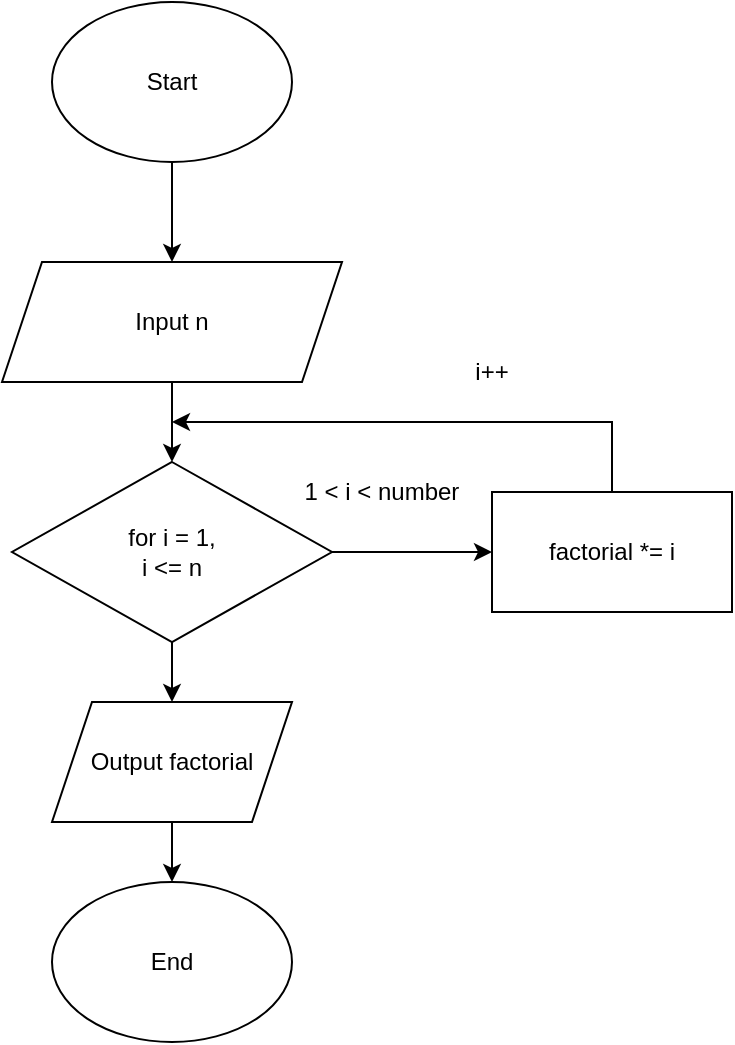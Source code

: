 <mxfile version="22.1.2" type="device">
  <diagram name="Сторінка-1" id="br70Y-66KtROK1bt8-Pm">
    <mxGraphModel dx="1113" dy="815" grid="1" gridSize="10" guides="1" tooltips="1" connect="1" arrows="1" fold="1" page="1" pageScale="1" pageWidth="827" pageHeight="1169" math="0" shadow="0">
      <root>
        <mxCell id="0" />
        <mxCell id="1" parent="0" />
        <mxCell id="vGN-x8NFdSL33ozMNncW-3" value="" style="edgeStyle=orthogonalEdgeStyle;rounded=0;orthogonalLoop=1;jettySize=auto;html=1;" edge="1" parent="1" source="vGN-x8NFdSL33ozMNncW-1" target="vGN-x8NFdSL33ozMNncW-2">
          <mxGeometry relative="1" as="geometry" />
        </mxCell>
        <mxCell id="vGN-x8NFdSL33ozMNncW-1" value="Start" style="ellipse;whiteSpace=wrap;html=1;" vertex="1" parent="1">
          <mxGeometry x="260" y="190" width="120" height="80" as="geometry" />
        </mxCell>
        <mxCell id="vGN-x8NFdSL33ozMNncW-5" value="" style="edgeStyle=orthogonalEdgeStyle;rounded=0;orthogonalLoop=1;jettySize=auto;html=1;" edge="1" parent="1" source="vGN-x8NFdSL33ozMNncW-2" target="vGN-x8NFdSL33ozMNncW-4">
          <mxGeometry relative="1" as="geometry" />
        </mxCell>
        <mxCell id="vGN-x8NFdSL33ozMNncW-2" value="Input n" style="shape=parallelogram;perimeter=parallelogramPerimeter;whiteSpace=wrap;html=1;fixedSize=1;" vertex="1" parent="1">
          <mxGeometry x="235" y="320" width="170" height="60" as="geometry" />
        </mxCell>
        <mxCell id="vGN-x8NFdSL33ozMNncW-7" value="" style="edgeStyle=orthogonalEdgeStyle;rounded=0;orthogonalLoop=1;jettySize=auto;html=1;" edge="1" parent="1" source="vGN-x8NFdSL33ozMNncW-4" target="vGN-x8NFdSL33ozMNncW-6">
          <mxGeometry relative="1" as="geometry" />
        </mxCell>
        <mxCell id="vGN-x8NFdSL33ozMNncW-13" value="" style="edgeStyle=orthogonalEdgeStyle;rounded=0;orthogonalLoop=1;jettySize=auto;html=1;" edge="1" parent="1" source="vGN-x8NFdSL33ozMNncW-4" target="vGN-x8NFdSL33ozMNncW-11">
          <mxGeometry relative="1" as="geometry" />
        </mxCell>
        <mxCell id="vGN-x8NFdSL33ozMNncW-4" value="for i = 1,&lt;br&gt;i &amp;lt;= n" style="rhombus;whiteSpace=wrap;html=1;" vertex="1" parent="1">
          <mxGeometry x="240" y="420" width="160" height="90" as="geometry" />
        </mxCell>
        <mxCell id="vGN-x8NFdSL33ozMNncW-9" style="edgeStyle=orthogonalEdgeStyle;rounded=0;orthogonalLoop=1;jettySize=auto;html=1;" edge="1" parent="1" source="vGN-x8NFdSL33ozMNncW-6">
          <mxGeometry relative="1" as="geometry">
            <mxPoint x="320" y="400" as="targetPoint" />
            <Array as="points">
              <mxPoint x="540" y="400" />
            </Array>
          </mxGeometry>
        </mxCell>
        <mxCell id="vGN-x8NFdSL33ozMNncW-6" value="factorial *= i" style="rounded=0;whiteSpace=wrap;html=1;" vertex="1" parent="1">
          <mxGeometry x="480" y="435" width="120" height="60" as="geometry" />
        </mxCell>
        <mxCell id="vGN-x8NFdSL33ozMNncW-8" value="1 &amp;lt; i &amp;lt; number" style="text;html=1;strokeColor=none;fillColor=none;align=center;verticalAlign=middle;whiteSpace=wrap;rounded=0;" vertex="1" parent="1">
          <mxGeometry x="380" y="420" width="90" height="30" as="geometry" />
        </mxCell>
        <mxCell id="vGN-x8NFdSL33ozMNncW-10" value="i++" style="text;html=1;strokeColor=none;fillColor=none;align=center;verticalAlign=middle;whiteSpace=wrap;rounded=0;" vertex="1" parent="1">
          <mxGeometry x="450" y="360" width="60" height="30" as="geometry" />
        </mxCell>
        <mxCell id="vGN-x8NFdSL33ozMNncW-14" value="" style="edgeStyle=orthogonalEdgeStyle;rounded=0;orthogonalLoop=1;jettySize=auto;html=1;" edge="1" parent="1" source="vGN-x8NFdSL33ozMNncW-11" target="vGN-x8NFdSL33ozMNncW-12">
          <mxGeometry relative="1" as="geometry" />
        </mxCell>
        <mxCell id="vGN-x8NFdSL33ozMNncW-11" value="Output factorial" style="shape=parallelogram;perimeter=parallelogramPerimeter;whiteSpace=wrap;html=1;fixedSize=1;" vertex="1" parent="1">
          <mxGeometry x="260" y="540" width="120" height="60" as="geometry" />
        </mxCell>
        <mxCell id="vGN-x8NFdSL33ozMNncW-12" value="End" style="ellipse;whiteSpace=wrap;html=1;" vertex="1" parent="1">
          <mxGeometry x="260" y="630" width="120" height="80" as="geometry" />
        </mxCell>
      </root>
    </mxGraphModel>
  </diagram>
</mxfile>
